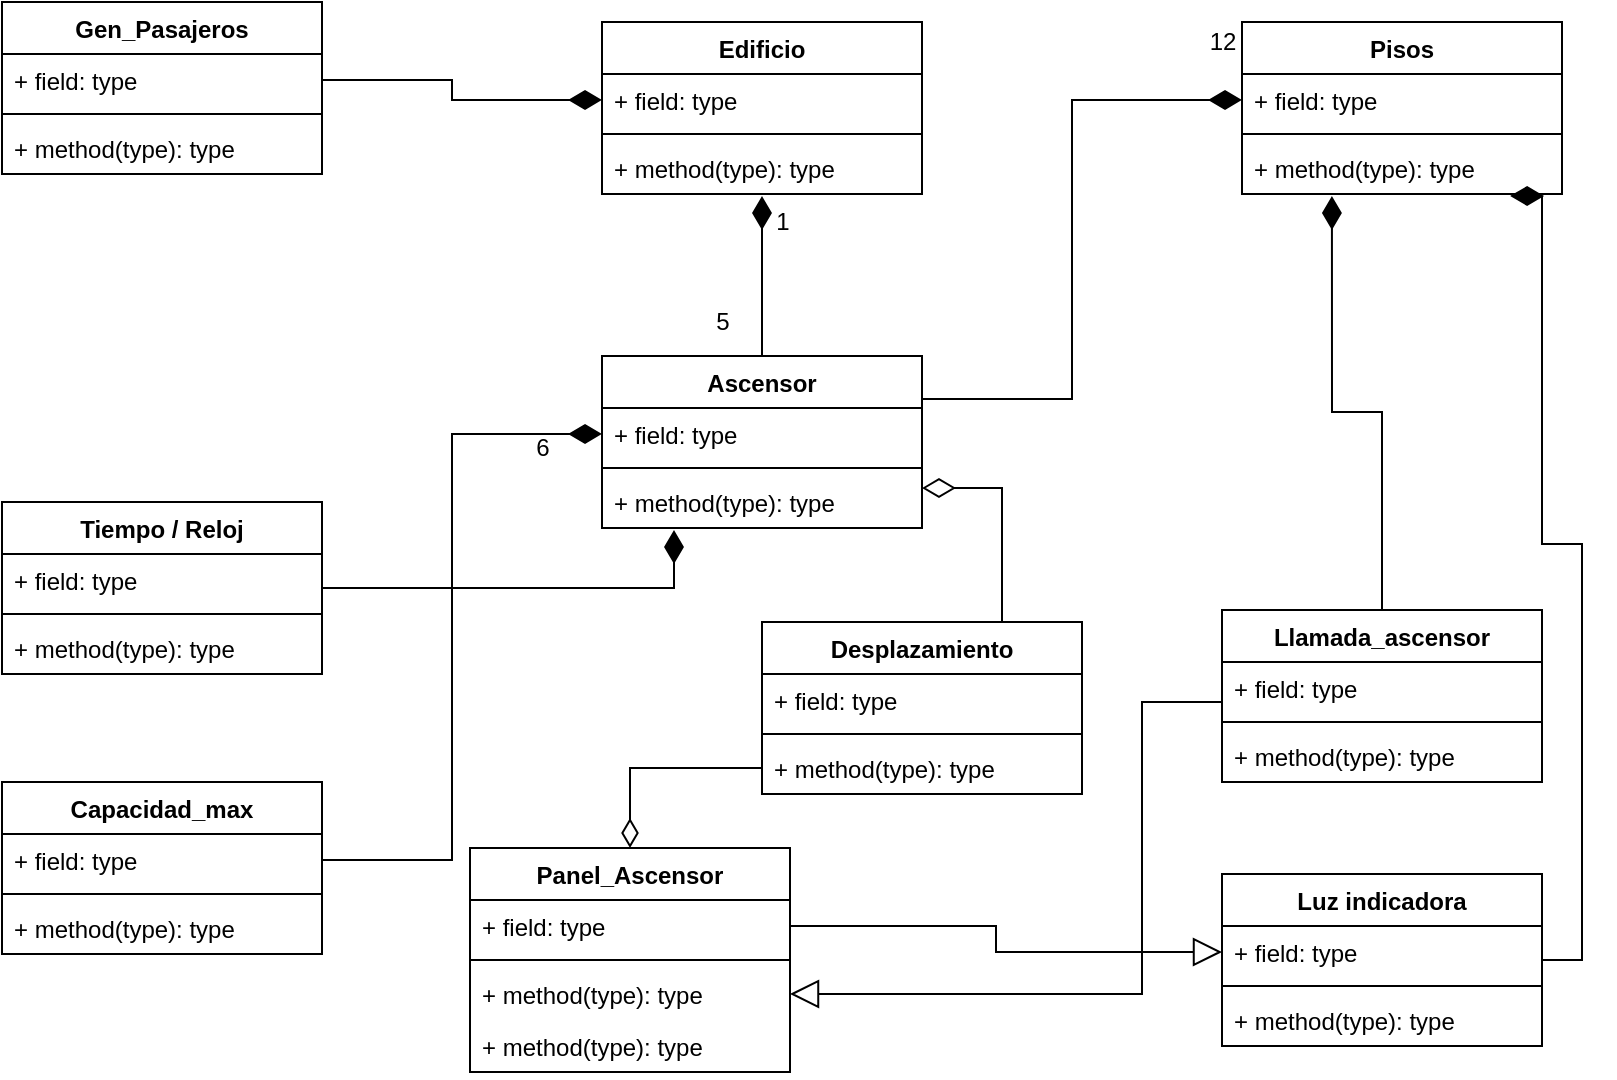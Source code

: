 <mxfile version="13.10.0" type="github"><diagram id="WX_QaxD63L5gOJ8HGfdl" name="Page-1"><mxGraphModel dx="1250" dy="581" grid="1" gridSize="10" guides="1" tooltips="1" connect="1" arrows="1" fold="1" page="1" pageScale="1" pageWidth="827" pageHeight="1169" math="0" shadow="0"><root><mxCell id="0"/><mxCell id="1" parent="0"/><mxCell id="mfGbmErBAruS9H4vNgrI-9" style="edgeStyle=orthogonalEdgeStyle;rounded=0;orthogonalLoop=1;jettySize=auto;html=1;exitX=0.5;exitY=0;exitDx=0;exitDy=0;entryX=0.5;entryY=1.038;entryDx=0;entryDy=0;entryPerimeter=0;startArrow=none;startFill=0;startSize=12;sourcePerimeterSpacing=6;endArrow=diamondThin;endFill=1;endSize=14;targetPerimeterSpacing=13;strokeWidth=1;" edge="1" parent="1" source="qJvqFHq3KSGpuAALjoAw-5" target="qJvqFHq3KSGpuAALjoAw-16"><mxGeometry relative="1" as="geometry"/></mxCell><mxCell id="mfGbmErBAruS9H4vNgrI-20" style="edgeStyle=orthogonalEdgeStyle;rounded=0;orthogonalLoop=1;jettySize=auto;html=1;exitX=1;exitY=0.25;exitDx=0;exitDy=0;entryX=0;entryY=0.5;entryDx=0;entryDy=0;startArrow=none;startFill=0;startSize=12;sourcePerimeterSpacing=6;endArrow=diamondThin;endFill=1;endSize=14;targetPerimeterSpacing=13;strokeWidth=1;" edge="1" parent="1" source="qJvqFHq3KSGpuAALjoAw-5" target="qJvqFHq3KSGpuAALjoAw-26"><mxGeometry relative="1" as="geometry"/></mxCell><mxCell id="qJvqFHq3KSGpuAALjoAw-5" value="Ascensor" style="swimlane;fontStyle=1;align=center;verticalAlign=top;childLayout=stackLayout;horizontal=1;startSize=26;horizontalStack=0;resizeParent=1;resizeParentMax=0;resizeLast=0;collapsible=1;marginBottom=0;" parent="1" vertex="1"><mxGeometry x="320" y="207" width="160" height="86" as="geometry"/></mxCell><mxCell id="qJvqFHq3KSGpuAALjoAw-6" value="+ field: type" style="text;strokeColor=none;fillColor=none;align=left;verticalAlign=top;spacingLeft=4;spacingRight=4;overflow=hidden;rotatable=0;points=[[0,0.5],[1,0.5]];portConstraint=eastwest;" parent="qJvqFHq3KSGpuAALjoAw-5" vertex="1"><mxGeometry y="26" width="160" height="26" as="geometry"/></mxCell><mxCell id="qJvqFHq3KSGpuAALjoAw-7" value="" style="line;strokeWidth=1;fillColor=none;align=left;verticalAlign=middle;spacingTop=-1;spacingLeft=3;spacingRight=3;rotatable=0;labelPosition=right;points=[];portConstraint=eastwest;" parent="qJvqFHq3KSGpuAALjoAw-5" vertex="1"><mxGeometry y="52" width="160" height="8" as="geometry"/></mxCell><mxCell id="qJvqFHq3KSGpuAALjoAw-8" value="+ method(type): type" style="text;strokeColor=none;fillColor=none;align=left;verticalAlign=top;spacingLeft=4;spacingRight=4;overflow=hidden;rotatable=0;points=[[0,0.5],[1,0.5]];portConstraint=eastwest;" parent="qJvqFHq3KSGpuAALjoAw-5" vertex="1"><mxGeometry y="60" width="160" height="26" as="geometry"/></mxCell><mxCell id="qJvqFHq3KSGpuAALjoAw-9" value="Capacidad_max" style="swimlane;fontStyle=1;align=center;verticalAlign=top;childLayout=stackLayout;horizontal=1;startSize=26;horizontalStack=0;resizeParent=1;resizeParentMax=0;resizeLast=0;collapsible=1;marginBottom=0;" parent="1" vertex="1"><mxGeometry x="20" y="420" width="160" height="86" as="geometry"/></mxCell><mxCell id="qJvqFHq3KSGpuAALjoAw-10" value="+ field: type" style="text;strokeColor=none;fillColor=none;align=left;verticalAlign=top;spacingLeft=4;spacingRight=4;overflow=hidden;rotatable=0;points=[[0,0.5],[1,0.5]];portConstraint=eastwest;" parent="qJvqFHq3KSGpuAALjoAw-9" vertex="1"><mxGeometry y="26" width="160" height="26" as="geometry"/></mxCell><mxCell id="qJvqFHq3KSGpuAALjoAw-11" value="" style="line;strokeWidth=1;fillColor=none;align=left;verticalAlign=middle;spacingTop=-1;spacingLeft=3;spacingRight=3;rotatable=0;labelPosition=right;points=[];portConstraint=eastwest;" parent="qJvqFHq3KSGpuAALjoAw-9" vertex="1"><mxGeometry y="52" width="160" height="8" as="geometry"/></mxCell><mxCell id="qJvqFHq3KSGpuAALjoAw-12" value="+ method(type): type" style="text;strokeColor=none;fillColor=none;align=left;verticalAlign=top;spacingLeft=4;spacingRight=4;overflow=hidden;rotatable=0;points=[[0,0.5],[1,0.5]];portConstraint=eastwest;" parent="qJvqFHq3KSGpuAALjoAw-9" vertex="1"><mxGeometry y="60" width="160" height="26" as="geometry"/></mxCell><mxCell id="qJvqFHq3KSGpuAALjoAw-13" value="Edificio" style="swimlane;fontStyle=1;align=center;verticalAlign=top;childLayout=stackLayout;horizontal=1;startSize=26;horizontalStack=0;resizeParent=1;resizeParentMax=0;resizeLast=0;collapsible=1;marginBottom=0;" parent="1" vertex="1"><mxGeometry x="320" y="40" width="160" height="86" as="geometry"/></mxCell><mxCell id="qJvqFHq3KSGpuAALjoAw-14" value="+ field: type" style="text;strokeColor=none;fillColor=none;align=left;verticalAlign=top;spacingLeft=4;spacingRight=4;overflow=hidden;rotatable=0;points=[[0,0.5],[1,0.5]];portConstraint=eastwest;" parent="qJvqFHq3KSGpuAALjoAw-13" vertex="1"><mxGeometry y="26" width="160" height="26" as="geometry"/></mxCell><mxCell id="qJvqFHq3KSGpuAALjoAw-15" value="" style="line;strokeWidth=1;fillColor=none;align=left;verticalAlign=middle;spacingTop=-1;spacingLeft=3;spacingRight=3;rotatable=0;labelPosition=right;points=[];portConstraint=eastwest;" parent="qJvqFHq3KSGpuAALjoAw-13" vertex="1"><mxGeometry y="52" width="160" height="8" as="geometry"/></mxCell><mxCell id="qJvqFHq3KSGpuAALjoAw-16" value="+ method(type): type" style="text;strokeColor=none;fillColor=none;align=left;verticalAlign=top;spacingLeft=4;spacingRight=4;overflow=hidden;rotatable=0;points=[[0,0.5],[1,0.5]];portConstraint=eastwest;" parent="qJvqFHq3KSGpuAALjoAw-13" vertex="1"><mxGeometry y="60" width="160" height="26" as="geometry"/></mxCell><mxCell id="mfGbmErBAruS9H4vNgrI-29" style="edgeStyle=orthogonalEdgeStyle;rounded=0;orthogonalLoop=1;jettySize=auto;html=1;exitX=0.75;exitY=0;exitDx=0;exitDy=0;entryX=1;entryY=0.231;entryDx=0;entryDy=0;entryPerimeter=0;startArrow=none;startFill=0;startSize=12;sourcePerimeterSpacing=6;endArrow=diamondThin;endFill=0;endSize=14;targetPerimeterSpacing=13;strokeWidth=1;" edge="1" parent="1" source="qJvqFHq3KSGpuAALjoAw-17" target="qJvqFHq3KSGpuAALjoAw-8"><mxGeometry relative="1" as="geometry"/></mxCell><mxCell id="qJvqFHq3KSGpuAALjoAw-17" value="Desplazamiento" style="swimlane;fontStyle=1;align=center;verticalAlign=top;childLayout=stackLayout;horizontal=1;startSize=26;horizontalStack=0;resizeParent=1;resizeParentMax=0;resizeLast=0;collapsible=1;marginBottom=0;" parent="1" vertex="1"><mxGeometry x="400" y="340" width="160" height="86" as="geometry"/></mxCell><mxCell id="qJvqFHq3KSGpuAALjoAw-18" value="+ field: type" style="text;strokeColor=none;fillColor=none;align=left;verticalAlign=top;spacingLeft=4;spacingRight=4;overflow=hidden;rotatable=0;points=[[0,0.5],[1,0.5]];portConstraint=eastwest;" parent="qJvqFHq3KSGpuAALjoAw-17" vertex="1"><mxGeometry y="26" width="160" height="26" as="geometry"/></mxCell><mxCell id="qJvqFHq3KSGpuAALjoAw-19" value="" style="line;strokeWidth=1;fillColor=none;align=left;verticalAlign=middle;spacingTop=-1;spacingLeft=3;spacingRight=3;rotatable=0;labelPosition=right;points=[];portConstraint=eastwest;" parent="qJvqFHq3KSGpuAALjoAw-17" vertex="1"><mxGeometry y="52" width="160" height="8" as="geometry"/></mxCell><mxCell id="qJvqFHq3KSGpuAALjoAw-20" value="+ method(type): type" style="text;strokeColor=none;fillColor=none;align=left;verticalAlign=top;spacingLeft=4;spacingRight=4;overflow=hidden;rotatable=0;points=[[0,0.5],[1,0.5]];portConstraint=eastwest;" parent="qJvqFHq3KSGpuAALjoAw-17" vertex="1"><mxGeometry y="60" width="160" height="26" as="geometry"/></mxCell><mxCell id="mfGbmErBAruS9H4vNgrI-12" style="edgeStyle=orthogonalEdgeStyle;rounded=0;orthogonalLoop=1;jettySize=auto;html=1;exitX=0.5;exitY=0;exitDx=0;exitDy=0;entryX=0.281;entryY=1.038;entryDx=0;entryDy=0;entryPerimeter=0;startArrow=none;startFill=0;startSize=12;sourcePerimeterSpacing=6;endArrow=diamondThin;endFill=1;endSize=14;targetPerimeterSpacing=13;strokeWidth=1;" edge="1" parent="1" source="qJvqFHq3KSGpuAALjoAw-21" target="qJvqFHq3KSGpuAALjoAw-28"><mxGeometry relative="1" as="geometry"/></mxCell><mxCell id="qJvqFHq3KSGpuAALjoAw-21" value="Llamada_ascensor" style="swimlane;fontStyle=1;align=center;verticalAlign=top;childLayout=stackLayout;horizontal=1;startSize=26;horizontalStack=0;resizeParent=1;resizeParentMax=0;resizeLast=0;collapsible=1;marginBottom=0;" parent="1" vertex="1"><mxGeometry x="630" y="334" width="160" height="86" as="geometry"/></mxCell><mxCell id="qJvqFHq3KSGpuAALjoAw-22" value="+ field: type" style="text;strokeColor=none;fillColor=none;align=left;verticalAlign=top;spacingLeft=4;spacingRight=4;overflow=hidden;rotatable=0;points=[[0,0.5],[1,0.5]];portConstraint=eastwest;" parent="qJvqFHq3KSGpuAALjoAw-21" vertex="1"><mxGeometry y="26" width="160" height="26" as="geometry"/></mxCell><mxCell id="qJvqFHq3KSGpuAALjoAw-23" value="" style="line;strokeWidth=1;fillColor=none;align=left;verticalAlign=middle;spacingTop=-1;spacingLeft=3;spacingRight=3;rotatable=0;labelPosition=right;points=[];portConstraint=eastwest;" parent="qJvqFHq3KSGpuAALjoAw-21" vertex="1"><mxGeometry y="52" width="160" height="8" as="geometry"/></mxCell><mxCell id="qJvqFHq3KSGpuAALjoAw-24" value="+ method(type): type" style="text;strokeColor=none;fillColor=none;align=left;verticalAlign=top;spacingLeft=4;spacingRight=4;overflow=hidden;rotatable=0;points=[[0,0.5],[1,0.5]];portConstraint=eastwest;" parent="qJvqFHq3KSGpuAALjoAw-21" vertex="1"><mxGeometry y="60" width="160" height="26" as="geometry"/></mxCell><mxCell id="qJvqFHq3KSGpuAALjoAw-25" value="Pisos" style="swimlane;fontStyle=1;align=center;verticalAlign=top;childLayout=stackLayout;horizontal=1;startSize=26;horizontalStack=0;resizeParent=1;resizeParentMax=0;resizeLast=0;collapsible=1;marginBottom=0;" parent="1" vertex="1"><mxGeometry x="640" y="40" width="160" height="86" as="geometry"/></mxCell><mxCell id="qJvqFHq3KSGpuAALjoAw-26" value="+ field: type" style="text;strokeColor=none;fillColor=none;align=left;verticalAlign=top;spacingLeft=4;spacingRight=4;overflow=hidden;rotatable=0;points=[[0,0.5],[1,0.5]];portConstraint=eastwest;" parent="qJvqFHq3KSGpuAALjoAw-25" vertex="1"><mxGeometry y="26" width="160" height="26" as="geometry"/></mxCell><mxCell id="qJvqFHq3KSGpuAALjoAw-27" value="" style="line;strokeWidth=1;fillColor=none;align=left;verticalAlign=middle;spacingTop=-1;spacingLeft=3;spacingRight=3;rotatable=0;labelPosition=right;points=[];portConstraint=eastwest;" parent="qJvqFHq3KSGpuAALjoAw-25" vertex="1"><mxGeometry y="52" width="160" height="8" as="geometry"/></mxCell><mxCell id="qJvqFHq3KSGpuAALjoAw-28" value="+ method(type): type" style="text;strokeColor=none;fillColor=none;align=left;verticalAlign=top;spacingLeft=4;spacingRight=4;overflow=hidden;rotatable=0;points=[[0,0.5],[1,0.5]];portConstraint=eastwest;" parent="qJvqFHq3KSGpuAALjoAw-25" vertex="1"><mxGeometry y="60" width="160" height="26" as="geometry"/></mxCell><mxCell id="mfGbmErBAruS9H4vNgrI-14" style="edgeStyle=orthogonalEdgeStyle;rounded=0;orthogonalLoop=1;jettySize=auto;html=1;exitX=1;exitY=0.5;exitDx=0;exitDy=0;entryX=0.838;entryY=1.038;entryDx=0;entryDy=0;entryPerimeter=0;startArrow=none;startFill=0;startSize=12;sourcePerimeterSpacing=6;endArrow=diamondThin;endFill=1;endSize=14;targetPerimeterSpacing=13;strokeWidth=1;" edge="1" parent="1" source="qJvqFHq3KSGpuAALjoAw-33" target="qJvqFHq3KSGpuAALjoAw-28"><mxGeometry relative="1" as="geometry"><Array as="points"><mxPoint x="810" y="509"/><mxPoint x="810" y="301"/><mxPoint x="790" y="301"/><mxPoint x="790" y="127"/></Array></mxGeometry></mxCell><mxCell id="qJvqFHq3KSGpuAALjoAw-33" value="Luz indicadora" style="swimlane;fontStyle=1;align=center;verticalAlign=top;childLayout=stackLayout;horizontal=1;startSize=26;horizontalStack=0;resizeParent=1;resizeParentMax=0;resizeLast=0;collapsible=1;marginBottom=0;" parent="1" vertex="1"><mxGeometry x="630" y="466" width="160" height="86" as="geometry"/></mxCell><mxCell id="qJvqFHq3KSGpuAALjoAw-34" value="+ field: type" style="text;strokeColor=none;fillColor=none;align=left;verticalAlign=top;spacingLeft=4;spacingRight=4;overflow=hidden;rotatable=0;points=[[0,0.5],[1,0.5]];portConstraint=eastwest;" parent="qJvqFHq3KSGpuAALjoAw-33" vertex="1"><mxGeometry y="26" width="160" height="26" as="geometry"/></mxCell><mxCell id="qJvqFHq3KSGpuAALjoAw-35" value="" style="line;strokeWidth=1;fillColor=none;align=left;verticalAlign=middle;spacingTop=-1;spacingLeft=3;spacingRight=3;rotatable=0;labelPosition=right;points=[];portConstraint=eastwest;" parent="qJvqFHq3KSGpuAALjoAw-33" vertex="1"><mxGeometry y="52" width="160" height="8" as="geometry"/></mxCell><mxCell id="qJvqFHq3KSGpuAALjoAw-36" value="+ method(type): type" style="text;strokeColor=none;fillColor=none;align=left;verticalAlign=top;spacingLeft=4;spacingRight=4;overflow=hidden;rotatable=0;points=[[0,0.5],[1,0.5]];portConstraint=eastwest;" parent="qJvqFHq3KSGpuAALjoAw-33" vertex="1"><mxGeometry y="60" width="160" height="26" as="geometry"/></mxCell><mxCell id="qJvqFHq3KSGpuAALjoAw-37" value="Tiempo / Reloj" style="swimlane;fontStyle=1;align=center;verticalAlign=top;childLayout=stackLayout;horizontal=1;startSize=26;horizontalStack=0;resizeParent=1;resizeParentMax=0;resizeLast=0;collapsible=1;marginBottom=0;" parent="1" vertex="1"><mxGeometry x="20" y="280" width="160" height="86" as="geometry"/></mxCell><mxCell id="qJvqFHq3KSGpuAALjoAw-38" value="+ field: type" style="text;strokeColor=none;fillColor=none;align=left;verticalAlign=top;spacingLeft=4;spacingRight=4;overflow=hidden;rotatable=0;points=[[0,0.5],[1,0.5]];portConstraint=eastwest;" parent="qJvqFHq3KSGpuAALjoAw-37" vertex="1"><mxGeometry y="26" width="160" height="26" as="geometry"/></mxCell><mxCell id="qJvqFHq3KSGpuAALjoAw-39" value="" style="line;strokeWidth=1;fillColor=none;align=left;verticalAlign=middle;spacingTop=-1;spacingLeft=3;spacingRight=3;rotatable=0;labelPosition=right;points=[];portConstraint=eastwest;" parent="qJvqFHq3KSGpuAALjoAw-37" vertex="1"><mxGeometry y="52" width="160" height="8" as="geometry"/></mxCell><mxCell id="qJvqFHq3KSGpuAALjoAw-40" value="+ method(type): type" style="text;strokeColor=none;fillColor=none;align=left;verticalAlign=top;spacingLeft=4;spacingRight=4;overflow=hidden;rotatable=0;points=[[0,0.5],[1,0.5]];portConstraint=eastwest;" parent="qJvqFHq3KSGpuAALjoAw-37" vertex="1"><mxGeometry y="60" width="160" height="26" as="geometry"/></mxCell><mxCell id="qJvqFHq3KSGpuAALjoAw-41" value="Gen_Pasajeros" style="swimlane;fontStyle=1;align=center;verticalAlign=top;childLayout=stackLayout;horizontal=1;startSize=26;horizontalStack=0;resizeParent=1;resizeParentMax=0;resizeLast=0;collapsible=1;marginBottom=0;" parent="1" vertex="1"><mxGeometry x="20" y="30" width="160" height="86" as="geometry"/></mxCell><mxCell id="qJvqFHq3KSGpuAALjoAw-42" value="+ field: type" style="text;strokeColor=none;fillColor=none;align=left;verticalAlign=top;spacingLeft=4;spacingRight=4;overflow=hidden;rotatable=0;points=[[0,0.5],[1,0.5]];portConstraint=eastwest;" parent="qJvqFHq3KSGpuAALjoAw-41" vertex="1"><mxGeometry y="26" width="160" height="26" as="geometry"/></mxCell><mxCell id="qJvqFHq3KSGpuAALjoAw-43" value="" style="line;strokeWidth=1;fillColor=none;align=left;verticalAlign=middle;spacingTop=-1;spacingLeft=3;spacingRight=3;rotatable=0;labelPosition=right;points=[];portConstraint=eastwest;" parent="qJvqFHq3KSGpuAALjoAw-41" vertex="1"><mxGeometry y="52" width="160" height="8" as="geometry"/></mxCell><mxCell id="qJvqFHq3KSGpuAALjoAw-44" value="+ method(type): type" style="text;strokeColor=none;fillColor=none;align=left;verticalAlign=top;spacingLeft=4;spacingRight=4;overflow=hidden;rotatable=0;points=[[0,0.5],[1,0.5]];portConstraint=eastwest;" parent="qJvqFHq3KSGpuAALjoAw-41" vertex="1"><mxGeometry y="60" width="160" height="26" as="geometry"/></mxCell><mxCell id="mfGbmErBAruS9H4vNgrI-28" style="edgeStyle=orthogonalEdgeStyle;rounded=0;orthogonalLoop=1;jettySize=auto;html=1;exitX=0.5;exitY=0;exitDx=0;exitDy=0;entryX=0;entryY=0.5;entryDx=0;entryDy=0;startArrow=diamondThin;startFill=0;startSize=12;sourcePerimeterSpacing=6;endArrow=none;endFill=0;endSize=14;targetPerimeterSpacing=13;strokeWidth=1;" edge="1" parent="1" source="qJvqFHq3KSGpuAALjoAw-45" target="qJvqFHq3KSGpuAALjoAw-20"><mxGeometry relative="1" as="geometry"/></mxCell><mxCell id="qJvqFHq3KSGpuAALjoAw-45" value="Panel_Ascensor" style="swimlane;fontStyle=1;align=center;verticalAlign=top;childLayout=stackLayout;horizontal=1;startSize=26;horizontalStack=0;resizeParent=1;resizeParentMax=0;resizeLast=0;collapsible=1;marginBottom=0;" parent="1" vertex="1"><mxGeometry x="254" y="453" width="160" height="112" as="geometry"/></mxCell><mxCell id="qJvqFHq3KSGpuAALjoAw-46" value="+ field: type" style="text;strokeColor=none;fillColor=none;align=left;verticalAlign=top;spacingLeft=4;spacingRight=4;overflow=hidden;rotatable=0;points=[[0,0.5],[1,0.5]];portConstraint=eastwest;" parent="qJvqFHq3KSGpuAALjoAw-45" vertex="1"><mxGeometry y="26" width="160" height="26" as="geometry"/></mxCell><mxCell id="qJvqFHq3KSGpuAALjoAw-47" value="" style="line;strokeWidth=1;fillColor=none;align=left;verticalAlign=middle;spacingTop=-1;spacingLeft=3;spacingRight=3;rotatable=0;labelPosition=right;points=[];portConstraint=eastwest;" parent="qJvqFHq3KSGpuAALjoAw-45" vertex="1"><mxGeometry y="52" width="160" height="8" as="geometry"/></mxCell><mxCell id="qJvqFHq3KSGpuAALjoAw-48" value="+ method(type): type" style="text;strokeColor=none;fillColor=none;align=left;verticalAlign=top;spacingLeft=4;spacingRight=4;overflow=hidden;rotatable=0;points=[[0,0.5],[1,0.5]];portConstraint=eastwest;" parent="qJvqFHq3KSGpuAALjoAw-45" vertex="1"><mxGeometry y="60" width="160" height="26" as="geometry"/></mxCell><mxCell id="mfGbmErBAruS9H4vNgrI-6" value="+ method(type): type" style="text;strokeColor=none;fillColor=none;align=left;verticalAlign=top;spacingLeft=4;spacingRight=4;overflow=hidden;rotatable=0;points=[[0,0.5],[1,0.5]];portConstraint=eastwest;" vertex="1" parent="qJvqFHq3KSGpuAALjoAw-45"><mxGeometry y="86" width="160" height="26" as="geometry"/></mxCell><mxCell id="mfGbmErBAruS9H4vNgrI-10" value="1" style="text;html=1;align=center;verticalAlign=middle;resizable=0;points=[];autosize=1;" vertex="1" parent="1"><mxGeometry x="400" y="130" width="20" height="20" as="geometry"/></mxCell><mxCell id="mfGbmErBAruS9H4vNgrI-11" value="5" style="text;html=1;align=center;verticalAlign=middle;resizable=0;points=[];autosize=1;" vertex="1" parent="1"><mxGeometry x="370" y="180" width="20" height="20" as="geometry"/></mxCell><mxCell id="mfGbmErBAruS9H4vNgrI-16" value="12" style="text;html=1;align=center;verticalAlign=middle;resizable=0;points=[];autosize=1;" vertex="1" parent="1"><mxGeometry x="615" y="40" width="30" height="20" as="geometry"/></mxCell><mxCell id="mfGbmErBAruS9H4vNgrI-18" value="&lt;div&gt;6&lt;/div&gt;&lt;div&gt;&lt;br&gt;&lt;/div&gt;" style="text;html=1;align=center;verticalAlign=middle;resizable=0;points=[];autosize=1;" vertex="1" parent="1"><mxGeometry x="280" y="245" width="20" height="30" as="geometry"/></mxCell><mxCell id="mfGbmErBAruS9H4vNgrI-19" style="edgeStyle=orthogonalEdgeStyle;rounded=0;orthogonalLoop=1;jettySize=auto;html=1;exitX=1;exitY=0.5;exitDx=0;exitDy=0;entryX=0.225;entryY=1.038;entryDx=0;entryDy=0;entryPerimeter=0;startArrow=none;startFill=0;startSize=12;sourcePerimeterSpacing=6;endArrow=diamondThin;endFill=1;endSize=14;targetPerimeterSpacing=13;strokeWidth=1;" edge="1" parent="1" source="qJvqFHq3KSGpuAALjoAw-38" target="qJvqFHq3KSGpuAALjoAw-8"><mxGeometry relative="1" as="geometry"><Array as="points"><mxPoint x="180" y="323"/><mxPoint x="356" y="323"/></Array></mxGeometry></mxCell><mxCell id="mfGbmErBAruS9H4vNgrI-21" style="edgeStyle=orthogonalEdgeStyle;rounded=0;orthogonalLoop=1;jettySize=auto;html=1;exitX=1;exitY=0.5;exitDx=0;exitDy=0;entryX=0;entryY=0.5;entryDx=0;entryDy=0;startArrow=none;startFill=0;startSize=12;sourcePerimeterSpacing=6;endArrow=diamondThin;endFill=1;endSize=14;targetPerimeterSpacing=13;strokeWidth=1;" edge="1" parent="1" source="qJvqFHq3KSGpuAALjoAw-10" target="qJvqFHq3KSGpuAALjoAw-6"><mxGeometry relative="1" as="geometry"/></mxCell><mxCell id="mfGbmErBAruS9H4vNgrI-23" style="edgeStyle=orthogonalEdgeStyle;rounded=0;orthogonalLoop=1;jettySize=auto;html=1;exitX=1;exitY=0.5;exitDx=0;exitDy=0;entryX=0;entryY=0.5;entryDx=0;entryDy=0;startArrow=none;startFill=0;startSize=12;sourcePerimeterSpacing=6;endArrow=diamondThin;endFill=1;endSize=14;targetPerimeterSpacing=13;strokeWidth=1;" edge="1" parent="1" source="qJvqFHq3KSGpuAALjoAw-42" target="qJvqFHq3KSGpuAALjoAw-14"><mxGeometry relative="1" as="geometry"/></mxCell><mxCell id="mfGbmErBAruS9H4vNgrI-24" style="edgeStyle=orthogonalEdgeStyle;rounded=0;orthogonalLoop=1;jettySize=auto;html=1;exitX=1;exitY=0.5;exitDx=0;exitDy=0;entryX=0;entryY=0.5;entryDx=0;entryDy=0;startArrow=block;startFill=0;startSize=12;sourcePerimeterSpacing=6;endArrow=none;endFill=0;endSize=14;targetPerimeterSpacing=13;strokeWidth=1;" edge="1" parent="1" source="qJvqFHq3KSGpuAALjoAw-48" target="qJvqFHq3KSGpuAALjoAw-24"><mxGeometry relative="1" as="geometry"><Array as="points"><mxPoint x="590" y="526"/><mxPoint x="590" y="380"/><mxPoint x="630" y="380"/></Array></mxGeometry></mxCell><mxCell id="mfGbmErBAruS9H4vNgrI-27" style="edgeStyle=orthogonalEdgeStyle;rounded=0;orthogonalLoop=1;jettySize=auto;html=1;exitX=0;exitY=0.5;exitDx=0;exitDy=0;entryX=1;entryY=0.5;entryDx=0;entryDy=0;startArrow=block;startFill=0;startSize=12;sourcePerimeterSpacing=6;endArrow=none;endFill=0;endSize=14;targetPerimeterSpacing=13;strokeWidth=1;" edge="1" parent="1" source="qJvqFHq3KSGpuAALjoAw-34" target="qJvqFHq3KSGpuAALjoAw-46"><mxGeometry relative="1" as="geometry"/></mxCell></root></mxGraphModel></diagram></mxfile>